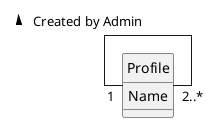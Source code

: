 @startuml
skinparam linetype ortho
skinparam style strictuml
left to right direction
skinparam groupInheritance 3

class "Profile" {
  Name
}

Profile "1" -- "2..*" Profile: Created by Admin >

@enduml